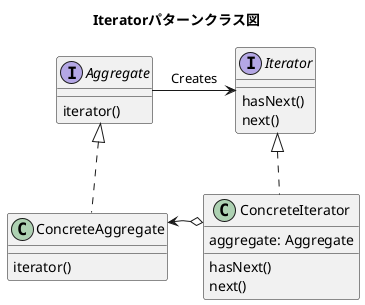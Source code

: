 @startuml
title Iteratorパターンクラス図


' 集合体
interface Aggregate{
    iterator()
}

' 具体的な集合体
class ConcreteAggregate{
    iterator()
}

' 反復子
interface Iterator{
    hasNext()
    next()
}

' 具体的な反復子
class ConcreteIterator{
    aggregate: Aggregate
    hasNext()
    next()
}

' 配置指定
Aggregate -[hidden]r- Iterator
ConcreteAggregate -[hidden]r- ConcreteIterator 
Aggregate --> Iterator : Creates
ConcreteIterator o--> ConcreteAggregate
Aggregate <|.. ConcreteAggregate
Iterator <|.. ConcreteIterator

@enduml